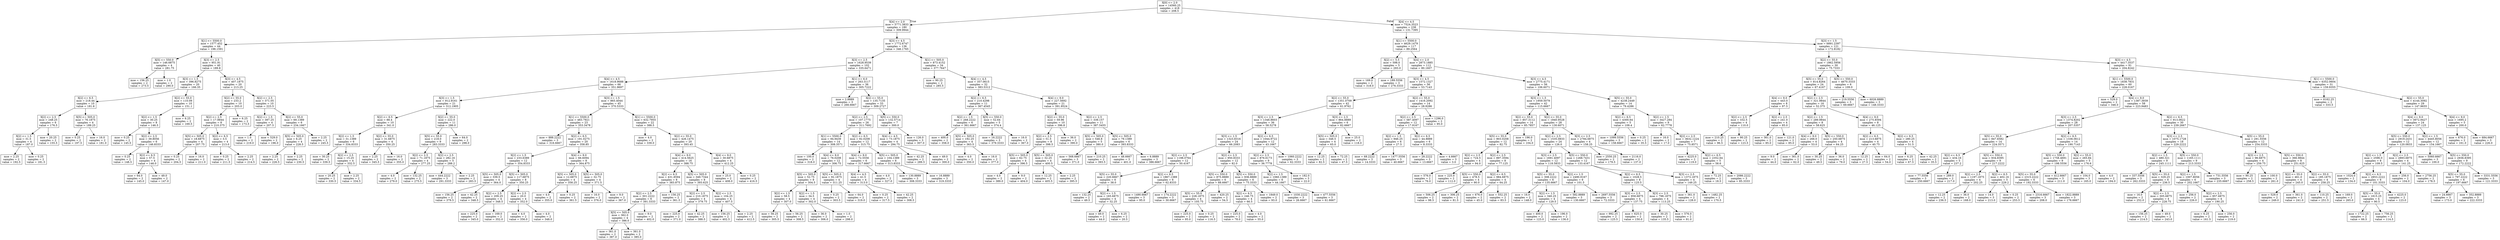 digraph Tree {
node [shape=box] ;
0 [label="X[0] <= 2.0\nmse = 14560.25\nsamples = 418\nvalue = 208.5"] ;
1 [label="X[4] <= 2.0\nmse = 5771.3833\nsamples = 180\nvalue = 309.9944"] ;
0 -> 1 [labeldistance=2.5, labelangle=45, headlabel="True"] ;
2 [label="X[1] <= 5500.0\nmse = 1577.452\nsamples = 44\nvalue = 198.1591"] ;
1 -> 2 ;
3 [label="X[5] <= 550.0\nmse = 146.6875\nsamples = 4\nvalue = 281.75"] ;
2 -> 3 ;
4 [label="mse = 156.25\nsamples = 2\nvalue = 273.5"] ;
3 -> 4 ;
5 [label="mse = 1.0\nsamples = 2\nvalue = 290.0"] ;
3 -> 5 ;
6 [label="X[3] <= 2.5\nmse = 951.91\nsamples = 40\nvalue = 189.8"] ;
2 -> 6 ;
7 [label="X[3] <= 1.5\nmse = 396.8275\nsamples = 20\nvalue = 166.35"] ;
6 -> 7 ;
8 [label="X[2] <= 6.5\nmse = 218.44\nsamples = 10\nvalue = 181.6"] ;
7 -> 8 ;
9 [label="X[2] <= 2.5\nmse = 248.25\nsamples = 6\nvalue = 176.5"] ;
8 -> 9 ;
10 [label="X[2] <= 1.5\nmse = 31.5\nsamples = 4\nvalue = 187.0"] ;
9 -> 10 ;
11 [label="mse = 2.25\nsamples = 2\nvalue = 192.5"] ;
10 -> 11 ;
12 [label="mse = 0.25\nsamples = 2\nvalue = 181.5"] ;
10 -> 12 ;
13 [label="mse = 20.25\nsamples = 2\nvalue = 155.5"] ;
9 -> 13 ;
14 [label="X[5] <= 505.0\nmse = 76.1875\nsamples = 4\nvalue = 189.25"] ;
8 -> 14 ;
15 [label="mse = 0.25\nsamples = 2\nvalue = 197.5"] ;
14 -> 15 ;
16 [label="mse = 16.0\nsamples = 2\nvalue = 181.0"] ;
14 -> 16 ;
17 [label="X[2] <= 55.0\nmse = 110.09\nsamples = 10\nvalue = 151.1"] ;
7 -> 17 ;
18 [label="X[2] <= 1.5\nmse = 30.25\nsamples = 8\nvalue = 146.5"] ;
17 -> 18 ;
19 [label="mse = 0.25\nsamples = 2\nvalue = 145.5"] ;
18 -> 19 ;
20 [label="X[2] <= 2.5\nmse = 39.8056\nsamples = 6\nvalue = 146.8333"] ;
18 -> 20 ;
21 [label="mse = 0.25\nsamples = 2\nvalue = 148.5"] ;
20 -> 21 ;
22 [label="X[2] <= 6.5\nmse = 57.5\nsamples = 4\nvalue = 146.0"] ;
20 -> 22 ;
23 [label="mse = 64.0\nsamples = 2\nvalue = 145.0"] ;
22 -> 23 ;
24 [label="mse = 49.0\nsamples = 2\nvalue = 147.0"] ;
22 -> 24 ;
25 [label="mse = 6.25\nsamples = 2\nvalue = 169.5"] ;
17 -> 25 ;
26 [label="X[3] <= 4.5\nmse = 407.1875\nsamples = 20\nvalue = 213.25"] ;
6 -> 26 ;
27 [label="X[2] <= 55.0\nmse = 233.2\nsamples = 10\nvalue = 203.0"] ;
26 -> 27 ;
28 [label="X[2] <= 2.5\nmse = 17.9844\nsamples = 8\nvalue = 210.375"] ;
27 -> 28 ;
29 [label="X[5] <= 505.0\nmse = 18.6875\nsamples = 4\nvalue = 207.75"] ;
28 -> 29 ;
30 [label="mse = 0.25\nsamples = 2\nvalue = 204.5"] ;
29 -> 30 ;
31 [label="mse = 16.0\nsamples = 2\nvalue = 211.0"] ;
29 -> 31 ;
32 [label="X[2] <= 6.5\nmse = 3.5\nsamples = 4\nvalue = 213.0"] ;
28 -> 32 ;
33 [label="mse = 0.25\nsamples = 2\nvalue = 211.5"] ;
32 -> 33 ;
34 [label="mse = 2.25\nsamples = 2\nvalue = 214.5"] ;
32 -> 34 ;
35 [label="mse = 6.25\nsamples = 2\nvalue = 173.5"] ;
27 -> 35 ;
36 [label="X[2] <= 2.5\nmse = 371.05\nsamples = 10\nvalue = 223.5"] ;
26 -> 36 ;
37 [label="X[2] <= 1.5\nmse = 397.25\nsamples = 4\nvalue = 207.5"] ;
36 -> 37 ;
38 [label="mse = 1.0\nsamples = 2\nvalue = 219.0"] ;
37 -> 38 ;
39 [label="mse = 529.0\nsamples = 2\nvalue = 196.0"] ;
37 -> 39 ;
40 [label="X[2] <= 55.0\nmse = 69.1389\nsamples = 6\nvalue = 234.1667"] ;
36 -> 40 ;
41 [label="X[5] <= 505.0\nmse = 6.25\nsamples = 4\nvalue = 228.5"] ;
40 -> 41 ;
42 [label="mse = 2.25\nsamples = 2\nvalue = 226.5"] ;
41 -> 42 ;
43 [label="mse = 2.25\nsamples = 2\nvalue = 230.5"] ;
41 -> 43 ;
44 [label="mse = 2.25\nsamples = 2\nvalue = 245.5"] ;
40 -> 44 ;
45 [label="X[3] <= 4.5\nmse = 1772.6747\nsamples = 136\nvalue = 346.1765"] ;
1 -> 45 ;
46 [label="X[3] <= 2.5\nmse = 1628.9539\nsamples = 102\nvalue = 335.6471"] ;
45 -> 46 ;
47 [label="X[4] <= 4.5\nmse = 1618.9688\nsamples = 66\nvalue = 351.9697"] ;
46 -> 47 ;
48 [label="X[3] <= 1.5\nmse = 912.9161\nsamples = 21\nvalue = 312.1905"] ;
47 -> 48 ;
49 [label="X[2] <= 6.5\nmse = 88.4\nsamples = 10\nvalue = 341.0"] ;
48 -> 49 ;
50 [label="X[2] <= 1.5\nmse = 31.1389\nsamples = 6\nvalue = 334.8333"] ;
49 -> 50 ;
51 [label="mse = 30.25\nsamples = 2\nvalue = 339.5"] ;
50 -> 51 ;
52 [label="X[2] <= 2.5\nmse = 15.25\nsamples = 4\nvalue = 332.5"] ;
50 -> 52 ;
53 [label="mse = 20.25\nsamples = 2\nvalue = 330.5"] ;
52 -> 53 ;
54 [label="mse = 2.25\nsamples = 2\nvalue = 334.5"] ;
52 -> 54 ;
55 [label="X[2] <= 55.0\nmse = 31.6875\nsamples = 4\nvalue = 350.25"] ;
49 -> 55 ;
56 [label="mse = 2.25\nsamples = 2\nvalue = 345.5"] ;
55 -> 56 ;
57 [label="mse = 16.0\nsamples = 2\nvalue = 355.0"] ;
55 -> 57 ;
58 [label="X[2] <= 55.0\nmse = 222.0\nsamples = 11\nvalue = 286.0"] ;
48 -> 58 ;
59 [label="X[5] <= 55.0\nmse = 218.0\nsamples = 9\nvalue = 283.3333"] ;
58 -> 59 ;
60 [label="X[2] <= 2.5\nmse = 71.1875\nsamples = 4\nvalue = 277.25"] ;
59 -> 60 ;
61 [label="mse = 4.0\nsamples = 2\nvalue = 279.0"] ;
60 -> 61 ;
62 [label="mse = 132.25\nsamples = 2\nvalue = 275.5"] ;
60 -> 62 ;
63 [label="X[2] <= 2.5\nmse = 282.16\nsamples = 5\nvalue = 288.2"] ;
59 -> 63 ;
64 [label="mse = 444.2222\nsamples = 3\nvalue = 291.3333"] ;
63 -> 64 ;
65 [label="mse = 2.25\nsamples = 2\nvalue = 283.5"] ;
63 -> 65 ;
66 [label="mse = 64.0\nsamples = 2\nvalue = 298.0"] ;
58 -> 66 ;
67 [label="X[3] <= 1.5\nmse = 865.4044\nsamples = 45\nvalue = 370.5333"] ;
47 -> 67 ;
68 [label="X[1] <= 5500.0\nmse = 483.7921\nsamples = 23\nvalue = 353.3478"] ;
67 -> 68 ;
69 [label="mse = 888.2222\nsamples = 3\nvalue = 316.6667"] ;
68 -> 69 ;
70 [label="X[2] <= 6.5\nmse = 191.0275\nsamples = 20\nvalue = 358.85"] ;
68 -> 70 ;
71 [label="X[2] <= 1.5\nmse = 233.6389\nsamples = 12\nvalue = 354.8333"] ;
70 -> 71 ;
72 [label="X[5] <= 505.0\nmse = 339.5\nsamples = 4\nvalue = 364.0"] ;
71 -> 72 ;
73 [label="mse = 156.25\nsamples = 2\nvalue = 379.5"] ;
72 -> 73 ;
74 [label="mse = 42.25\nsamples = 2\nvalue = 348.5"] ;
72 -> 74 ;
75 [label="X[5] <= 505.0\nmse = 117.6875\nsamples = 8\nvalue = 350.25"] ;
71 -> 75 ;
76 [label="X[2] <= 2.5\nmse = 209.25\nsamples = 4\nvalue = 348.5"] ;
75 -> 76 ;
77 [label="mse = 225.0\nsamples = 2\nvalue = 345.0"] ;
76 -> 77 ;
78 [label="mse = 169.0\nsamples = 2\nvalue = 352.0"] ;
76 -> 78 ;
79 [label="X[2] <= 2.5\nmse = 20.0\nsamples = 4\nvalue = 352.0"] ;
75 -> 79 ;
80 [label="mse = 4.0\nsamples = 2\nvalue = 356.0"] ;
79 -> 80 ;
81 [label="mse = 4.0\nsamples = 2\nvalue = 348.0"] ;
79 -> 81 ;
82 [label="X[4] <= 9.0\nmse = 66.6094\nsamples = 8\nvalue = 364.875"] ;
70 -> 82 ;
83 [label="X[5] <= 505.0\nmse = 12.6875\nsamples = 4\nvalue = 358.25"] ;
82 -> 83 ;
84 [label="mse = 4.0\nsamples = 2\nvalue = 355.0"] ;
83 -> 84 ;
85 [label="mse = 0.25\nsamples = 2\nvalue = 361.5"] ;
83 -> 85 ;
86 [label="X[5] <= 505.0\nmse = 32.75\nsamples = 4\nvalue = 371.5"] ;
82 -> 86 ;
87 [label="mse = 16.0\nsamples = 2\nvalue = 376.0"] ;
86 -> 87 ;
88 [label="mse = 9.0\nsamples = 2\nvalue = 367.0"] ;
86 -> 88 ;
89 [label="X[1] <= 5500.0\nmse = 632.7955\nsamples = 22\nvalue = 388.5"] ;
67 -> 89 ;
90 [label="mse = 4.0\nsamples = 2\nvalue = 339.0"] ;
89 -> 90 ;
91 [label="X[2] <= 55.0\nmse = 426.1475\nsamples = 20\nvalue = 393.45"] ;
89 -> 91 ;
92 [label="X[4] <= 9.0\nmse = 414.5625\nsamples = 16\nvalue = 388.75"] ;
91 -> 92 ;
93 [label="X[2] <= 6.5\nmse = 431.8594\nsamples = 8\nvalue = 383.875"] ;
92 -> 93 ;
94 [label="X[2] <= 2.5\nmse = 301.2222\nsamples = 6\nvalue = 391.3333"] ;
93 -> 94 ;
95 [label="X[5] <= 505.0\nmse = 362.0\nsamples = 4\nvalue = 386.0"] ;
94 -> 95 ;
96 [label="mse = 361.0\nsamples = 2\nvalue = 387.0"] ;
95 -> 96 ;
97 [label="mse = 361.0\nsamples = 2\nvalue = 385.0"] ;
95 -> 97 ;
98 [label="mse = 9.0\nsamples = 2\nvalue = 402.0"] ;
94 -> 98 ;
99 [label="mse = 156.25\nsamples = 2\nvalue = 361.5"] ;
93 -> 99 ;
100 [label="X[5] <= 505.0\nmse = 349.7344\nsamples = 8\nvalue = 393.625"] ;
92 -> 100 ;
101 [label="X[2] <= 2.5\nmse = 210.1875\nsamples = 4\nvalue = 379.75"] ;
100 -> 101 ;
102 [label="mse = 225.0\nsamples = 2\nvalue = 371.0"] ;
101 -> 102 ;
103 [label="mse = 42.25\nsamples = 2\nvalue = 388.5"] ;
101 -> 103 ;
104 [label="X[2] <= 2.5\nmse = 104.25\nsamples = 4\nvalue = 407.5"] ;
100 -> 104 ;
105 [label="mse = 156.25\nsamples = 2\nvalue = 402.5"] ;
104 -> 105 ;
106 [label="mse = 2.25\nsamples = 2\nvalue = 412.5"] ;
104 -> 106 ;
107 [label="X[4] <= 9.0\nmse = 30.6875\nsamples = 4\nvalue = 412.25"] ;
91 -> 107 ;
108 [label="mse = 25.0\nsamples = 2\nvalue = 408.0"] ;
107 -> 108 ;
109 [label="mse = 0.25\nsamples = 2\nvalue = 416.5"] ;
107 -> 109 ;
110 [label="X[1] <= 6.0\nmse = 263.3117\nsamples = 36\nvalue = 305.7222"] ;
46 -> 110 ;
111 [label="mse = 2.8889\nsamples = 3\nvalue = 266.6667"] ;
110 -> 111 ;
112 [label="X[2] <= 55.0\nmse = 135.7135\nsamples = 33\nvalue = 309.2727"] ;
110 -> 112 ;
113 [label="X[2] <= 2.5\nmse = 107.1775\nsamples = 26\nvalue = 311.7692"] ;
112 -> 113 ;
114 [label="X[1] <= 5500.0\nmse = 94.9439\nsamples = 14\nvalue = 308.3571"] ;
113 -> 114 ;
115 [label="mse = 100.0\nsamples = 2\nvalue = 318.0"] ;
114 -> 115 ;
116 [label="X[4] <= 9.0\nmse = 76.0208\nsamples = 12\nvalue = 306.75"] ;
114 -> 116 ;
117 [label="X[5] <= 505.0\nmse = 52.75\nsamples = 8\nvalue = 304.5"] ;
116 -> 117 ;
118 [label="X[2] <= 1.5\nmse = 58.5\nsamples = 4\nvalue = 307.0"] ;
117 -> 118 ;
119 [label="mse = 56.25\nsamples = 2\nvalue = 305.5"] ;
118 -> 119 ;
120 [label="mse = 56.25\nsamples = 2\nvalue = 308.5"] ;
118 -> 120 ;
121 [label="X[2] <= 1.5\nmse = 34.5\nsamples = 4\nvalue = 302.0"] ;
117 -> 121 ;
122 [label="mse = 36.0\nsamples = 2\nvalue = 306.0"] ;
121 -> 122 ;
123 [label="mse = 1.0\nsamples = 2\nvalue = 298.0"] ;
121 -> 123 ;
124 [label="X[5] <= 505.0\nmse = 92.1875\nsamples = 4\nvalue = 311.25"] ;
116 -> 124 ;
125 [label="mse = 0.25\nsamples = 2\nvalue = 303.5"] ;
124 -> 125 ;
126 [label="mse = 64.0\nsamples = 2\nvalue = 319.0"] ;
124 -> 126 ;
127 [label="X[2] <= 6.5\nmse = 92.0208\nsamples = 12\nvalue = 315.75"] ;
113 -> 127 ;
128 [label="X[4] <= 9.0\nmse = 72.5556\nsamples = 6\nvalue = 317.6667"] ;
127 -> 128 ;
129 [label="X[4] <= 4.5\nmse = 41.5\nsamples = 4\nvalue = 313.0"] ;
128 -> 129 ;
130 [label="mse = 0.25\nsamples = 2\nvalue = 317.5"] ;
129 -> 130 ;
131 [label="mse = 42.25\nsamples = 2\nvalue = 308.5"] ;
129 -> 131 ;
132 [label="mse = 4.0\nsamples = 2\nvalue = 327.0"] ;
128 -> 132 ;
133 [label="X[5] <= 505.0\nmse = 104.1389\nsamples = 6\nvalue = 313.8333"] ;
127 -> 133 ;
134 [label="mse = 130.8889\nsamples = 3\nvalue = 308.3333"] ;
133 -> 134 ;
135 [label="mse = 16.8889\nsamples = 3\nvalue = 319.3333"] ;
133 -> 135 ;
136 [label="X[5] <= 550.0\nmse = 132.5714\nsamples = 7\nvalue = 300.0"] ;
112 -> 136 ;
137 [label="X[4] <= 4.5\nmse = 73.1875\nsamples = 4\nvalue = 294.75"] ;
136 -> 137 ;
138 [label="mse = 42.25\nsamples = 2\nvalue = 289.5"] ;
137 -> 138 ;
139 [label="mse = 49.0\nsamples = 2\nvalue = 300.0"] ;
137 -> 139 ;
140 [label="mse = 126.0\nsamples = 3\nvalue = 307.0"] ;
136 -> 140 ;
141 [label="X[1] <= 505.0\nmse = 873.4152\nsamples = 34\nvalue = 377.7647"] ;
45 -> 141 ;
142 [label="mse = 90.25\nsamples = 2\nvalue = 285.5"] ;
141 -> 142 ;
143 [label="X[4] <= 4.5\nmse = 357.0615\nsamples = 32\nvalue = 383.5312"] ;
141 -> 143 ;
144 [label="X[2] <= 6.5\nmse = 210.4298\nsamples = 11\nvalue = 367.4545"] ;
143 -> 144 ;
145 [label="X[2] <= 1.5\nmse = 268.2222\nsamples = 6\nvalue = 361.6667"] ;
144 -> 145 ;
146 [label="mse = 400.0\nsamples = 2\nvalue = 358.0"] ;
145 -> 146 ;
147 [label="X[5] <= 505.0\nmse = 192.25\nsamples = 4\nvalue = 363.5"] ;
145 -> 147 ;
148 [label="mse = 4.0\nsamples = 2\nvalue = 350.0"] ;
147 -> 148 ;
149 [label="mse = 16.0\nsamples = 2\nvalue = 377.0"] ;
147 -> 149 ;
150 [label="X[5] <= 550.0\nmse = 52.64\nsamples = 5\nvalue = 374.4"] ;
144 -> 150 ;
151 [label="mse = 16.2222\nsamples = 3\nvalue = 379.3333"] ;
150 -> 151 ;
152 [label="mse = 16.0\nsamples = 2\nvalue = 367.0"] ;
150 -> 152 ;
153 [label="X[4] <= 9.0\nmse = 227.5692\nsamples = 21\nvalue = 391.9524"] ;
143 -> 153 ;
154 [label="X[2] <= 55.0\nmse = 59.96\nsamples = 10\nvalue = 396.8"] ;
153 -> 154 ;
155 [label="X[2] <= 2.5\nmse = 51.5\nsamples = 8\nvalue = 398.5"] ;
154 -> 155 ;
156 [label="X[5] <= 505.0\nmse = 62.75\nsamples = 4\nvalue = 396.5"] ;
155 -> 156 ;
157 [label="mse = 4.0\nsamples = 2\nvalue = 389.0"] ;
156 -> 157 ;
158 [label="mse = 9.0\nsamples = 2\nvalue = 404.0"] ;
156 -> 158 ;
159 [label="X[5] <= 505.0\nmse = 32.25\nsamples = 4\nvalue = 400.5"] ;
155 -> 159 ;
160 [label="mse = 12.25\nsamples = 2\nvalue = 405.5"] ;
159 -> 160 ;
161 [label="mse = 2.25\nsamples = 2\nvalue = 395.5"] ;
159 -> 161 ;
162 [label="mse = 36.0\nsamples = 2\nvalue = 390.0"] ;
154 -> 162 ;
163 [label="X[2] <= 2.5\nmse = 339.157\nsamples = 11\nvalue = 387.5455"] ;
153 -> 163 ;
164 [label="X[5] <= 505.0\nmse = 546.8\nsamples = 5\nvalue = 380.0"] ;
163 -> 164 ;
165 [label="mse = 568.6667\nsamples = 3\nvalue = 371.0"] ;
164 -> 165 ;
166 [label="mse = 210.25\nsamples = 2\nvalue = 393.5"] ;
164 -> 166 ;
167 [label="X[5] <= 505.0\nmse = 79.1389\nsamples = 6\nvalue = 393.8333"] ;
163 -> 167 ;
168 [label="mse = 48.6667\nsamples = 3\nvalue = 401.0"] ;
167 -> 168 ;
169 [label="mse = 6.8889\nsamples = 3\nvalue = 386.6667"] ;
167 -> 169 ;
170 [label="X[4] <= 4.5\nmse = 7524.3523\nsamples = 238\nvalue = 131.7395"] ;
0 -> 170 [labeldistance=2.5, labelangle=-45, headlabel="False"] ;
171 [label="X[1] <= 5500.0\nmse = 4629.1479\nsamples = 117\nvalue = 89.2564"] ;
170 -> 171 ;
172 [label="X[2] <= 5.5\nmse = 598.0\nsamples = 5\nvalue = 293.0"] ;
171 -> 172 ;
173 [label="mse = 169.0\nsamples = 2\nvalue = 318.0"] ;
172 -> 173 ;
174 [label="mse = 189.5556\nsamples = 3\nvalue = 276.3333"] ;
172 -> 174 ;
175 [label="X[4] <= 2.0\nmse = 2873.1885\nsamples = 112\nvalue = 80.1607"] ;
171 -> 175 ;
176 [label="X[3] <= 4.5\nmse = 1572.1327\nsamples = 56\nvalue = 53.7143"] ;
175 -> 176 ;
177 [label="X[2] <= 55.0\nmse = 1351.0709\nsamples = 42\nvalue = 61.9762"] ;
176 -> 177 ;
178 [label="X[3] <= 2.5\nmse = 1348.8603\nsamples = 36\nvalue = 58.5278"] ;
177 -> 178 ;
179 [label="X[3] <= 1.5\nmse = 1323.8316\nsamples = 24\nvalue = 66.2083"] ;
178 -> 179 ;
180 [label="X[2] <= 2.5\nmse = 1198.0764\nsamples = 12\nvalue = 50.4167"] ;
179 -> 180 ;
181 [label="X[5] <= 55.0\nmse = 220.6667\nsamples = 6\nvalue = 38.0"] ;
180 -> 181 ;
182 [label="mse = 132.25\nsamples = 2\nvalue = 49.5"] ;
181 -> 182 ;
183 [label="X[2] <= 1.5\nmse = 165.6875\nsamples = 4\nvalue = 32.25"] ;
181 -> 183 ;
184 [label="mse = 49.0\nsamples = 2\nvalue = 44.0"] ;
183 -> 184 ;
185 [label="mse = 6.25\nsamples = 2\nvalue = 20.5"] ;
183 -> 185 ;
186 [label="X[2] <= 6.5\nmse = 1867.1389\nsamples = 6\nvalue = 62.8333"] ;
180 -> 186 ;
187 [label="mse = 1490.6667\nsamples = 3\nvalue = 95.0"] ;
186 -> 187 ;
188 [label="mse = 174.2222\nsamples = 3\nvalue = 30.6667"] ;
186 -> 188 ;
189 [label="X[2] <= 2.5\nmse = 950.8333\nsamples = 12\nvalue = 82.0"] ;
179 -> 189 ;
190 [label="X[5] <= 550.0\nmse = 875.8889\nsamples = 6\nvalue = 88.6667"] ;
189 -> 190 ;
191 [label="X[5] <= 55.0\nmse = 228.1875\nsamples = 4\nvalue = 105.75"] ;
190 -> 191 ;
192 [label="mse = 225.0\nsamples = 2\nvalue = 95.0"] ;
191 -> 192 ;
193 [label="mse = 0.25\nsamples = 2\nvalue = 116.5"] ;
191 -> 193 ;
194 [label="mse = 420.25\nsamples = 2\nvalue = 54.5"] ;
190 -> 194 ;
195 [label="X[5] <= 550.0\nmse = 936.8889\nsamples = 6\nvalue = 75.3333"] ;
189 -> 195 ;
196 [label="X[2] <= 6.5\nmse = 246.75\nsamples = 4\nvalue = 66.5"] ;
195 -> 196 ;
197 [label="mse = 225.0\nsamples = 2\nvalue = 78.0"] ;
196 -> 197 ;
198 [label="mse = 4.0\nsamples = 2\nvalue = 55.0"] ;
196 -> 198 ;
199 [label="mse = 1849.0\nsamples = 2\nvalue = 93.0"] ;
195 -> 199 ;
200 [label="X[2] <= 6.5\nmse = 1044.9722\nsamples = 12\nvalue = 43.1667"] ;
178 -> 200 ;
201 [label="X[2] <= 2.5\nmse = 876.6173\nsamples = 9\nvalue = 36.7778"] ;
200 -> 201 ;
202 [label="X[2] <= 1.5\nmse = 1060.1389\nsamples = 6\nvalue = 44.1667"] ;
201 -> 202 ;
203 [label="mse = 1030.2222\nsamples = 3\nvalue = 26.6667"] ;
202 -> 203 ;
204 [label="mse = 477.5556\nsamples = 3\nvalue = 61.6667"] ;
202 -> 204 ;
205 [label="mse = 182.0\nsamples = 3\nvalue = 22.0"] ;
201 -> 205 ;
206 [label="mse = 1060.2222\nsamples = 3\nvalue = 62.3333"] ;
200 -> 206 ;
207 [label="X[3] <= 2.5\nmse = 864.8889\nsamples = 6\nvalue = 82.6667"] ;
177 -> 207 ;
208 [label="X[5] <= 505.0\nmse = 348.5\nsamples = 4\nvalue = 65.0"] ;
207 -> 208 ;
209 [label="mse = 12.25\nsamples = 2\nvalue = 82.5"] ;
208 -> 209 ;
210 [label="mse = 72.25\nsamples = 2\nvalue = 47.5"] ;
208 -> 210 ;
211 [label="mse = 25.0\nsamples = 2\nvalue = 118.0"] ;
207 -> 211 ;
212 [label="X[2] <= 55.0\nmse = 1416.2092\nsamples = 14\nvalue = 28.9286"] ;
176 -> 212 ;
213 [label="X[2] <= 2.5\nmse = 587.4097\nsamples = 12\nvalue = 17.9167"] ;
212 -> 213 ;
214 [label="X[2] <= 1.5\nmse = 946.25\nsamples = 6\nvalue = 27.5"] ;
213 -> 214 ;
215 [label="mse = 68.2222\nsamples = 3\nvalue = 14.3333"] ;
214 -> 215 ;
216 [label="mse = 1477.5556\nsamples = 3\nvalue = 40.6667"] ;
214 -> 216 ;
217 [label="X[2] <= 6.5\nmse = 44.8889\nsamples = 6\nvalue = 8.3333"] ;
213 -> 217 ;
218 [label="mse = 28.2222\nsamples = 3\nvalue = 13.6667"] ;
217 -> 218 ;
219 [label="mse = 4.6667\nsamples = 3\nvalue = 3.0"] ;
217 -> 219 ;
220 [label="mse = 1296.0\nsamples = 2\nvalue = 95.0"] ;
212 -> 220 ;
221 [label="X[3] <= 4.5\nmse = 2775.4171\nsamples = 56\nvalue = 106.6071"] ;
175 -> 221 ;
222 [label="X[3] <= 1.5\nmse = 1959.5079\nsamples = 42\nvalue = 115.6667"] ;
221 -> 222 ;
223 [label="X[2] <= 55.0\nmse = 857.3112\nsamples = 14\nvalue = 85.7857"] ;
222 -> 223 ;
224 [label="X[5] <= 55.0\nmse = 903.0208\nsamples = 12\nvalue = 82.75"] ;
223 -> 224 ;
225 [label="X[2] <= 2.5\nmse = 724.5\nsamples = 4\nvalue = 94.0"] ;
224 -> 225 ;
226 [label="mse = 576.0\nsamples = 2\nvalue = 76.0"] ;
225 -> 226 ;
227 [label="mse = 225.0\nsamples = 2\nvalue = 112.0"] ;
225 -> 227 ;
228 [label="X[2] <= 2.5\nmse = 897.3594\nsamples = 8\nvalue = 77.125"] ;
224 -> 228 ;
229 [label="X[5] <= 550.0\nmse = 478.5\nsamples = 4\nvalue = 90.0"] ;
228 -> 229 ;
230 [label="mse = 506.25\nsamples = 2\nvalue = 98.5"] ;
229 -> 230 ;
231 [label="mse = 306.25\nsamples = 2\nvalue = 81.5"] ;
229 -> 231 ;
232 [label="X[2] <= 6.5\nmse = 984.6875\nsamples = 4\nvalue = 64.25"] ;
228 -> 232 ;
233 [label="mse = 676.0\nsamples = 2\nvalue = 45.0"] ;
232 -> 233 ;
234 [label="mse = 552.25\nsamples = 2\nvalue = 83.5"] ;
232 -> 234 ;
235 [label="mse = 196.0\nsamples = 2\nvalue = 104.0"] ;
223 -> 235 ;
236 [label="X[2] <= 55.0\nmse = 1840.9528\nsamples = 28\nvalue = 130.6071"] ;
222 -> 236 ;
237 [label="X[2] <= 2.5\nmse = 1535.0833\nsamples = 24\nvalue = 126.0"] ;
236 -> 237 ;
238 [label="X[3] <= 2.5\nmse = 1691.4097\nsamples = 12\nvalue = 118.5833"] ;
237 -> 238 ;
239 [label="X[5] <= 55.0\nmse = 308.2222\nsamples = 6\nvalue = 135.6667"] ;
238 -> 239 ;
240 [label="mse = 16.0\nsamples = 2\nvalue = 148.0"] ;
239 -> 240 ;
241 [label="X[2] <= 1.5\nmse = 340.25\nsamples = 4\nvalue = 129.5"] ;
239 -> 241 ;
242 [label="mse = 400.0\nsamples = 2\nvalue = 123.0"] ;
241 -> 242 ;
243 [label="mse = 196.0\nsamples = 2\nvalue = 136.0"] ;
241 -> 243 ;
244 [label="X[2] <= 1.5\nmse = 2490.9167\nsamples = 6\nvalue = 101.5"] ;
238 -> 244 ;
245 [label="mse = 582.8889\nsamples = 3\nvalue = 130.6667"] ;
244 -> 245 ;
246 [label="mse = 2697.5556\nsamples = 3\nvalue = 72.3333"] ;
244 -> 246 ;
247 [label="X[5] <= 550.0\nmse = 1268.7431\nsamples = 12\nvalue = 133.4167"] ;
237 -> 247 ;
248 [label="X[2] <= 6.5\nmse = 1028.5\nsamples = 8\nvalue = 125.5"] ;
247 -> 248 ;
249 [label="X[3] <= 2.5\nmse = 958.6875\nsamples = 4\nvalue = 137.75"] ;
248 -> 249 ;
250 [label="mse = 992.25\nsamples = 2\nvalue = 125.5"] ;
249 -> 250 ;
251 [label="mse = 625.0\nsamples = 2\nvalue = 150.0"] ;
249 -> 251 ;
252 [label="X[3] <= 2.5\nmse = 798.1875\nsamples = 4\nvalue = 113.25"] ;
248 -> 252 ;
253 [label="mse = 30.25\nsamples = 2\nvalue = 135.5"] ;
252 -> 253 ;
254 [label="mse = 576.0\nsamples = 2\nvalue = 91.0"] ;
252 -> 254 ;
255 [label="X[3] <= 2.5\nmse = 1373.1875\nsamples = 4\nvalue = 149.25"] ;
247 -> 255 ;
256 [label="mse = 361.0\nsamples = 2\nvalue = 128.0"] ;
255 -> 256 ;
257 [label="mse = 1482.25\nsamples = 2\nvalue = 170.5"] ;
255 -> 257 ;
258 [label="X[3] <= 2.5\nmse = 2784.6875\nsamples = 4\nvalue = 158.25"] ;
236 -> 258 ;
259 [label="mse = 2550.25\nsamples = 2\nvalue = 179.5"] ;
258 -> 259 ;
260 [label="mse = 2116.0\nsamples = 2\nvalue = 137.0"] ;
258 -> 260 ;
261 [label="X[5] <= 55.0\nmse = 4238.2449\nsamples = 14\nvalue = 79.4286"] ;
221 -> 261 ;
262 [label="X[2] <= 6.5\nmse = 4300.64\nsamples = 5\nvalue = 109.4"] ;
261 -> 262 ;
263 [label="mse = 1099.5556\nsamples = 3\nvalue = 158.6667"] ;
262 -> 263 ;
264 [label="mse = 0.25\nsamples = 2\nvalue = 35.5"] ;
262 -> 264 ;
265 [label="X[2] <= 1.5\nmse = 3427.284\nsamples = 9\nvalue = 62.7778"] ;
261 -> 265 ;
266 [label="mse = 16.0\nsamples = 2\nvalue = 17.0"] ;
265 -> 266 ;
267 [label="X[2] <= 2.5\nmse = 3632.1224\nsamples = 7\nvalue = 75.8571"] ;
265 -> 267 ;
268 [label="mse = 4225.0\nsamples = 2\nvalue = 119.0"] ;
267 -> 268 ;
269 [label="X[2] <= 6.5\nmse = 2352.64\nsamples = 5\nvalue = 58.6"] ;
267 -> 269 ;
270 [label="mse = 72.25\nsamples = 2\nvalue = 18.5"] ;
269 -> 270 ;
271 [label="mse = 2086.2222\nsamples = 3\nvalue = 85.3333"] ;
269 -> 271 ;
272 [label="X[3] <= 1.5\nmse = 6891.2397\nsamples = 121\nvalue = 172.8182"] ;
170 -> 272 ;
273 [label="X[2] <= 55.0\nmse = 1862.5956\nsamples = 30\nvalue = 75.7333"] ;
272 -> 273 ;
274 [label="X[5] <= 55.0\nmse = 814.8264\nsamples = 24\nvalue = 67.4167"] ;
273 -> 274 ;
275 [label="X[4] <= 9.0\nmse = 443.0\nsamples = 8\nvalue = 97.5"] ;
274 -> 275 ;
276 [label="X[2] <= 2.5\nmse = 332.5\nsamples = 4\nvalue = 110.0"] ;
275 -> 276 ;
277 [label="mse = 210.25\nsamples = 2\nvalue = 96.5"] ;
276 -> 277 ;
278 [label="mse = 90.25\nsamples = 2\nvalue = 123.5"] ;
276 -> 278 ;
279 [label="X[2] <= 2.5\nmse = 241.0\nsamples = 4\nvalue = 85.0"] ;
275 -> 279 ;
280 [label="mse = 361.0\nsamples = 2\nvalue = 85.0"] ;
279 -> 280 ;
281 [label="mse = 121.0\nsamples = 2\nvalue = 85.0"] ;
279 -> 281 ;
282 [label="X[2] <= 2.5\nmse = 321.9844\nsamples = 16\nvalue = 52.375"] ;
274 -> 282 ;
283 [label="X[2] <= 1.5\nmse = 289.9844\nsamples = 8\nvalue = 58.625"] ;
282 -> 283 ;
284 [label="X[4] <= 9.0\nmse = 266.0\nsamples = 4\nvalue = 53.0"] ;
283 -> 284 ;
285 [label="mse = 9.0\nsamples = 2\nvalue = 44.0"] ;
284 -> 285 ;
286 [label="mse = 361.0\nsamples = 2\nvalue = 62.0"] ;
284 -> 286 ;
287 [label="X[5] <= 550.0\nmse = 250.6875\nsamples = 4\nvalue = 64.25"] ;
283 -> 287 ;
288 [label="mse = 30.25\nsamples = 2\nvalue = 49.5"] ;
287 -> 288 ;
289 [label="mse = 36.0\nsamples = 2\nvalue = 79.0"] ;
287 -> 289 ;
290 [label="X[4] <= 9.0\nmse = 275.8594\nsamples = 8\nvalue = 46.125"] ;
282 -> 290 ;
291 [label="X[2] <= 6.5\nmse = 213.6875\nsamples = 4\nvalue = 40.75"] ;
290 -> 291 ;
292 [label="mse = 12.25\nsamples = 2\nvalue = 27.5"] ;
291 -> 292 ;
293 [label="mse = 64.0\nsamples = 2\nvalue = 54.0"] ;
291 -> 293 ;
294 [label="X[2] <= 6.5\nmse = 280.25\nsamples = 4\nvalue = 51.5"] ;
290 -> 294 ;
295 [label="mse = 6.25\nsamples = 2\nvalue = 67.5"] ;
294 -> 295 ;
296 [label="mse = 42.25\nsamples = 2\nvalue = 35.5"] ;
294 -> 296 ;
297 [label="X[5] <= 550.0\nmse = 4670.3333\nsamples = 6\nvalue = 109.0"] ;
273 -> 297 ;
298 [label="mse = 219.5556\nsamples = 3\nvalue = 69.6667"] ;
297 -> 298 ;
299 [label="mse = 6026.8889\nsamples = 3\nvalue = 148.3333"] ;
297 -> 299 ;
300 [label="X[3] <= 4.5\nmse = 4417.3537\nsamples = 91\nvalue = 204.8242"] ;
272 -> 300 ;
301 [label="X[1] <= 5500.0\nmse = 1838.7831\nsamples = 60\nvalue = 228.0167"] ;
300 -> 301 ;
302 [label="mse = 529.0\nsamples = 2\nvalue = 346.0"] ;
301 -> 302 ;
303 [label="X[4] <= 9.0\nmse = 1387.3939\nsamples = 58\nvalue = 223.9483"] ;
301 -> 303 ;
304 [label="X[3] <= 2.5\nmse = 1374.8202\nsamples = 28\nvalue = 207.5357"] ;
303 -> 304 ;
305 [label="X[5] <= 55.0\nmse = 847.6582\nsamples = 14\nvalue = 224.3571"] ;
304 -> 305 ;
306 [label="X[2] <= 6.5\nmse = 434.16\nsamples = 5\nvalue = 237.2"] ;
305 -> 306 ;
307 [label="mse = 77.5556\nsamples = 3\nvalue = 250.6667"] ;
306 -> 307 ;
308 [label="mse = 289.0\nsamples = 2\nvalue = 217.0"] ;
306 -> 308 ;
309 [label="X[5] <= 550.0\nmse = 934.8395\nsamples = 9\nvalue = 217.2222"] ;
305 -> 309 ;
310 [label="X[2] <= 2.5\nmse = 1197.1875\nsamples = 4\nvalue = 202.25"] ;
309 -> 310 ;
311 [label="mse = 12.25\nsamples = 2\nvalue = 236.5"] ;
310 -> 311 ;
312 [label="mse = 36.0\nsamples = 2\nvalue = 168.0"] ;
310 -> 312 ;
313 [label="X[2] <= 6.5\nmse = 402.16\nsamples = 5\nvalue = 229.2"] ;
309 -> 313 ;
314 [label="mse = 14.0\nsamples = 3\nvalue = 213.0"] ;
313 -> 314 ;
315 [label="mse = 0.25\nsamples = 2\nvalue = 253.5"] ;
313 -> 315 ;
316 [label="X[2] <= 6.5\nmse = 1336.0612\nsamples = 14\nvalue = 190.7143"] ;
304 -> 316 ;
317 [label="X[5] <= 550.0\nmse = 1758.4691\nsamples = 9\nvalue = 198.5556"] ;
316 -> 317 ;
318 [label="X[5] <= 55.0\nmse = 2315.2222\nsamples = 6\nvalue = 192.3333"] ;
317 -> 318 ;
319 [label="mse = 2316.6667\nsamples = 3\nvalue = 208.0"] ;
318 -> 319 ;
320 [label="mse = 1822.8889\nsamples = 3\nvalue = 176.6667"] ;
318 -> 320 ;
321 [label="mse = 412.6667\nsamples = 3\nvalue = 211.0"] ;
317 -> 321 ;
322 [label="X[2] <= 55.0\nmse = 265.84\nsamples = 5\nvalue = 176.6"] ;
316 -> 322 ;
323 [label="mse = 104.0\nsamples = 3\nvalue = 165.0"] ;
322 -> 323 ;
324 [label="mse = 4.0\nsamples = 2\nvalue = 194.0"] ;
322 -> 324 ;
325 [label="X[2] <= 6.5\nmse = 913.0622\nsamples = 30\nvalue = 239.2667"] ;
303 -> 325 ;
326 [label="X[3] <= 2.5\nmse = 1075.1728\nsamples = 18\nvalue = 229.2222"] ;
325 -> 326 ;
327 [label="X[2] <= 1.5\nmse = 480.321\nsamples = 9\nvalue = 245.1111"] ;
326 -> 327 ;
328 [label="mse = 337.5556\nsamples = 3\nvalue = 262.3333"] ;
327 -> 328 ;
329 [label="X[5] <= 55.0\nmse = 329.25\nsamples = 6\nvalue = 236.5"] ;
327 -> 329 ;
330 [label="mse = 16.0\nsamples = 2\nvalue = 252.0"] ;
329 -> 330 ;
331 [label="X[2] <= 2.5\nmse = 305.6875\nsamples = 4\nvalue = 228.75"] ;
329 -> 331 ;
332 [label="mse = 156.25\nsamples = 2\nvalue = 214.5"] ;
331 -> 332 ;
333 [label="mse = 49.0\nsamples = 2\nvalue = 243.0"] ;
331 -> 333 ;
334 [label="X[5] <= 550.0\nmse = 1165.1111\nsamples = 9\nvalue = 213.3333"] ;
326 -> 334 ;
335 [label="X[2] <= 1.5\nmse = 1007.8056\nsamples = 6\nvalue = 202.1667"] ;
334 -> 335 ;
336 [label="mse = 256.0\nsamples = 2\nvalue = 226.0"] ;
335 -> 336 ;
337 [label="X[2] <= 2.5\nmse = 957.6875\nsamples = 4\nvalue = 190.25"] ;
335 -> 337 ;
338 [label="mse = 6.25\nsamples = 2\nvalue = 161.5"] ;
337 -> 338 ;
339 [label="mse = 256.0\nsamples = 2\nvalue = 219.0"] ;
337 -> 339 ;
340 [label="mse = 731.5556\nsamples = 3\nvalue = 235.6667"] ;
334 -> 340 ;
341 [label="X[5] <= 55.0\nmse = 291.5556\nsamples = 12\nvalue = 254.3333"] ;
325 -> 341 ;
342 [label="X[3] <= 2.5\nmse = 96.6875\nsamples = 4\nvalue = 259.75"] ;
341 -> 342 ;
343 [label="mse = 90.25\nsamples = 2\nvalue = 258.5"] ;
342 -> 343 ;
344 [label="mse = 100.0\nsamples = 2\nvalue = 261.0"] ;
342 -> 344 ;
345 [label="X[5] <= 550.0\nmse = 366.9844\nsamples = 8\nvalue = 251.625"] ;
341 -> 345 ;
346 [label="X[2] <= 55.0\nmse = 461.0\nsamples = 4\nvalue = 245.0"] ;
345 -> 346 ;
347 [label="mse = 529.0\nsamples = 2\nvalue = 249.0"] ;
346 -> 347 ;
348 [label="mse = 361.0\nsamples = 2\nvalue = 241.0"] ;
346 -> 348 ;
349 [label="X[2] <= 55.0\nmse = 185.1875\nsamples = 4\nvalue = 258.25"] ;
345 -> 349 ;
350 [label="mse = 110.25\nsamples = 2\nvalue = 251.5"] ;
349 -> 350 ;
351 [label="mse = 169.0\nsamples = 2\nvalue = 265.0"] ;
349 -> 351 ;
352 [label="X[1] <= 5500.0\nmse = 6352.0604\nsamples = 31\nvalue = 159.9355"] ;
300 -> 352 ;
353 [label="mse = 6162.25\nsamples = 2\nvalue = 333.5"] ;
352 -> 353 ;
354 [label="X[2] <= 55.0\nmse = 4144.3092\nsamples = 29\nvalue = 147.9655"] ;
352 -> 354 ;
355 [label="X[4] <= 9.0\nmse = 3972.9427\nsamples = 24\nvalue = 137.125"] ;
354 -> 355 ;
356 [label="X[5] <= 550.0\nmse = 2919.2431\nsamples = 12\nvalue = 120.0833"] ;
355 -> 356 ;
357 [label="X[2] <= 1.5\nmse = 2596.0\nsamples = 8\nvalue = 109.5"] ;
356 -> 357 ;
358 [label="mse = 1024.0\nsamples = 2\nvalue = 134.0"] ;
357 -> 358 ;
359 [label="X[2] <= 6.5\nmse = 2853.2222\nsamples = 6\nvalue = 101.3333"] ;
357 -> 359 ;
360 [label="X[5] <= 55.0\nmse = 1815.25\nsamples = 4\nvalue = 90.5"] ;
359 -> 360 ;
361 [label="mse = 1722.25\nsamples = 2\nvalue = 66.5"] ;
360 -> 361 ;
362 [label="mse = 756.25\nsamples = 2\nvalue = 114.5"] ;
360 -> 362 ;
363 [label="mse = 4225.0\nsamples = 2\nvalue = 123.0"] ;
359 -> 363 ;
364 [label="X[2] <= 2.5\nmse = 2893.6875\nsamples = 4\nvalue = 141.25"] ;
356 -> 364 ;
365 [label="mse = 256.0\nsamples = 2\nvalue = 104.0"] ;
364 -> 365 ;
366 [label="mse = 2756.25\nsamples = 2\nvalue = 178.5"] ;
364 -> 366 ;
367 [label="X[2] <= 1.5\nmse = 4445.8056\nsamples = 12\nvalue = 154.1667"] ;
355 -> 367 ;
368 [label="mse = 5060.6667\nsamples = 3\nvalue = 100.0"] ;
367 -> 368 ;
369 [label="X[5] <= 550.0\nmse = 2936.8395\nsamples = 9\nvalue = 172.2222"] ;
367 -> 369 ;
370 [label="X[5] <= 55.0\nmse = 797.2222\nsamples = 6\nvalue = 197.6667"] ;
369 -> 370 ;
371 [label="mse = 24.6667\nsamples = 3\nvalue = 173.0"] ;
370 -> 371 ;
372 [label="mse = 352.8889\nsamples = 3\nvalue = 222.3333"] ;
370 -> 372 ;
373 [label="mse = 3331.5556\nsamples = 3\nvalue = 121.3333"] ;
369 -> 373 ;
374 [label="X[4] <= 9.0\nmse = 1695.2\nsamples = 5\nvalue = 200.0"] ;
354 -> 374 ;
375 [label="mse = 676.0\nsamples = 2\nvalue = 161.0"] ;
374 -> 375 ;
376 [label="mse = 684.6667\nsamples = 3\nvalue = 226.0"] ;
374 -> 376 ;
}